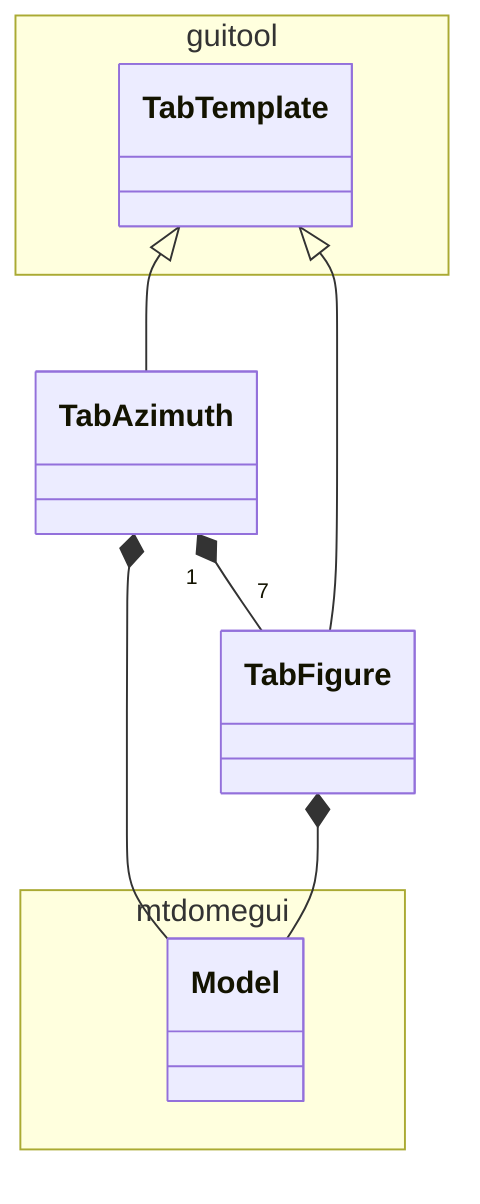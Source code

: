 classDiagram

namespace guitool {
  class TabTemplate
}

namespace mtdomegui {
  class Model
}

TabTemplate <|-- TabAzimuth
TabTemplate <|-- TabFigure

TabAzimuth *-- Model
TabAzimuth "1" *-- "7" TabFigure

TabFigure *-- Model